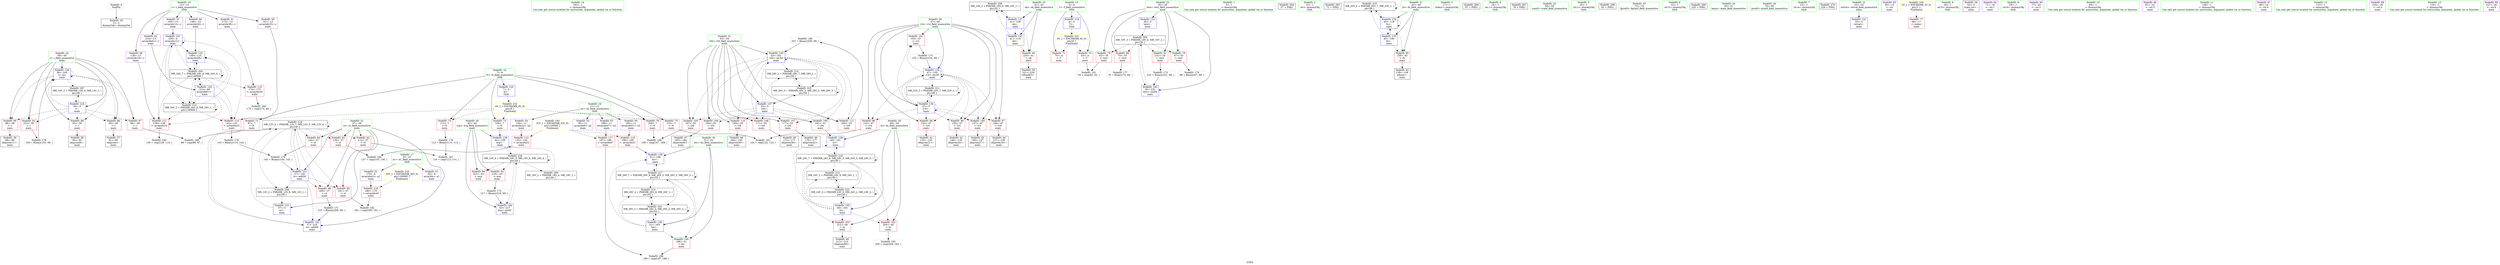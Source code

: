 digraph "SVFG" {
	label="SVFG";

	Node0x55c2c238e0b0 [shape=record,color=grey,label="{NodeID: 0\nNullPtr}"];
	Node0x55c2c238e0b0 -> Node0x55c2c23b21a0[style=solid];
	Node0x55c2c23bbd50 [shape=record,color=grey,label="{NodeID: 180\n201 = Binary(200, 69, )\n}"];
	Node0x55c2c23bbd50 -> Node0x55c2c23b97c0[style=solid];
	Node0x55c2c23b2d30 [shape=record,color=red,label="{NodeID: 97\n126\<--47\n\<--i14\nmain\n}"];
	Node0x55c2c23b2d30 -> Node0x55c2c23b25e0[style=solid];
	Node0x55c2c238ec80 [shape=record,color=green,label="{NodeID: 14\n163\<--1\n\<--dummyObj\nCan only get source location for instruction, argument, global var or function.}"];
	Node0x55c2c23b3890 [shape=record,color=red,label="{NodeID: 111\n200\<--53\n\<--i34\nmain\n}"];
	Node0x55c2c23b3890 -> Node0x55c2c23bbd50[style=solid];
	Node0x55c2c23b1c10 [shape=record,color=green,label="{NodeID: 28\n47\<--48\ni14\<--i14_field_insensitive\nmain\n}"];
	Node0x55c2c23b1c10 -> Node0x55c2c23b2c60[style=solid];
	Node0x55c2c23b1c10 -> Node0x55c2c23b2d30[style=solid];
	Node0x55c2c23b1c10 -> Node0x55c2c23b2e00[style=solid];
	Node0x55c2c23b1c10 -> Node0x55c2c23b2ed0[style=solid];
	Node0x55c2c23b1c10 -> Node0x55c2c23b2fa0[style=solid];
	Node0x55c2c23b1c10 -> Node0x55c2c23b3070[style=solid];
	Node0x55c2c23b1c10 -> Node0x55c2c23b8fa0[style=solid];
	Node0x55c2c23b1c10 -> Node0x55c2c23b92e0[style=solid];
	Node0x55c2c23c9020 [shape=record,color=black,label="{NodeID: 208\nMR_16V_2 = PHI(MR_16V_5, MR_16V_1, )\npts\{42 \}\n}"];
	Node0x55c2c23c9020 -> Node0x55c2c23b8d30[style=dashed];
	Node0x55c2c23b8b90 [shape=record,color=blue,label="{NodeID: 125\n100\<--5\narrayidx12\<--\nmain\n}"];
	Node0x55c2c23b8b90 -> Node0x55c2c23b3960[style=dashed];
	Node0x55c2c23b8b90 -> Node0x55c2c23b3b00[style=dashed];
	Node0x55c2c23b8b90 -> Node0x55c2c23b8b90[style=dashed];
	Node0x55c2c23b8b90 -> Node0x55c2c23b9140[style=dashed];
	Node0x55c2c23b8b90 -> Node0x55c2c23c7c20[style=dashed];
	Node0x55c2c23b8b90 -> Node0x55c2c23cbb30[style=dashed];
	Node0x55c2c23b2780 [shape=record,color=black,label="{NodeID: 42\n140\<--139\nidxprom24\<--\nmain\n}"];
	Node0x55c2c23b96f0 [shape=record,color=blue,label="{NodeID: 139\n51\<--196\nbn\<--\nmain\n}"];
	Node0x55c2c23b96f0 -> Node0x55c2c23cc120[style=dashed];
	Node0x55c2c23b4300 [shape=record,color=purple,label="{NodeID: 56\n195\<--11\narrayidx51\<--a2\nmain\n}"];
	Node0x55c2c23b4300 -> Node0x55c2c23b8580[style=solid];
	Node0x55c2c23b4e60 [shape=record,color=red,label="{NodeID: 70\n63\<--4\n\<--T\nmain\n}"];
	Node0x55c2c23b4e60 -> Node0x55c2c23bcdd0[style=solid];
	Node0x55c2c23b59c0 [shape=record,color=red,label="{NodeID: 84\n144\<--37\n\<--st\nmain\n}"];
	Node0x55c2c23b59c0 -> Node0x55c2c23bb450[style=solid];
	Node0x55c2c23b1910 [shape=record,color=green,label="{NodeID: 1\n5\<--1\n\<--dummyObj\nCan only get source location for instruction, argument, global var or function.}"];
	Node0x55c2c23dfbd0 [shape=record,color=black,label="{NodeID: 264\n57 = PHI()\n}"];
	Node0x55c2c23bbed0 [shape=record,color=grey,label="{NodeID: 181\n124 = cmp(122, 123, )\n}"];
	Node0x55c2c23b2e00 [shape=record,color=red,label="{NodeID: 98\n132\<--47\n\<--i14\nmain\n}"];
	Node0x55c2c23b2e00 -> Node0x55c2c23b26b0[style=solid];
	Node0x55c2c238e250 [shape=record,color=green,label="{NodeID: 15\n4\<--6\nT\<--T_field_insensitive\nGlob }"];
	Node0x55c2c238e250 -> Node0x55c2c23b4e60[style=solid];
	Node0x55c2c238e250 -> Node0x55c2c23b4f30[style=solid];
	Node0x55c2c238e250 -> Node0x55c2c23b8650[style=solid];
	Node0x55c2c23b3960 [shape=record,color=red,label="{NodeID: 112\n129\<--128\n\<--arrayidx19\nmain\n}"];
	Node0x55c2c23b3960 -> Node0x55c2c23bcc50[style=solid];
	Node0x55c2c23b1ca0 [shape=record,color=green,label="{NodeID: 29\n49\<--50\nbi\<--bi_field_insensitive\nmain\n}"];
	Node0x55c2c23b1ca0 -> Node0x55c2c23b3140[style=solid];
	Node0x55c2c23b1ca0 -> Node0x55c2c23b3210[style=solid];
	Node0x55c2c23b1ca0 -> Node0x55c2c23b93b0[style=solid];
	Node0x55c2c23b1ca0 -> Node0x55c2c23b9620[style=solid];
	Node0x55c2c23c9520 [shape=record,color=black,label="{NodeID: 209\nMR_18V_2 = PHI(MR_18V_4, MR_18V_1, )\npts\{44 \}\n}"];
	Node0x55c2c23c9520 -> Node0x55c2c23b8e00[style=dashed];
	Node0x55c2c23b8c60 [shape=record,color=blue,label="{NodeID: 126\n39\<--104\ni\<--inc\nmain\n}"];
	Node0x55c2c23b8c60 -> Node0x55c2c23b5c30[style=dashed];
	Node0x55c2c23b8c60 -> Node0x55c2c23b5d00[style=dashed];
	Node0x55c2c23b8c60 -> Node0x55c2c23b5dd0[style=dashed];
	Node0x55c2c23b8c60 -> Node0x55c2c23b5ea0[style=dashed];
	Node0x55c2c23b8c60 -> Node0x55c2c23b5f70[style=dashed];
	Node0x55c2c23b8c60 -> Node0x55c2c23b8c60[style=dashed];
	Node0x55c2c23b8c60 -> Node0x55c2c23c8b20[style=dashed];
	Node0x55c2c23b2850 [shape=record,color=black,label="{NodeID: 43\n148\<--147\nidxprom27\<--\nmain\n}"];
	Node0x55c2c23cdf20 [shape=record,color=black,label="{NodeID: 223\nMR_24V_3 = PHI(MR_24V_5, MR_24V_2, MR_24V_3, )\npts\{50 \}\n}"];
	Node0x55c2c23cdf20 -> Node0x55c2c23b93b0[style=dashed];
	Node0x55c2c23cdf20 -> Node0x55c2c23ca420[style=dashed];
	Node0x55c2c23cdf20 -> Node0x55c2c23cdf20[style=dashed];
	Node0x55c2c23b97c0 [shape=record,color=blue,label="{NodeID: 140\n53\<--201\ni34\<--inc54\nmain\n}"];
	Node0x55c2c23b97c0 -> Node0x55c2c23b33b0[style=dashed];
	Node0x55c2c23b97c0 -> Node0x55c2c23b3480[style=dashed];
	Node0x55c2c23b97c0 -> Node0x55c2c23b3550[style=dashed];
	Node0x55c2c23b97c0 -> Node0x55c2c23b3620[style=dashed];
	Node0x55c2c23b97c0 -> Node0x55c2c23b36f0[style=dashed];
	Node0x55c2c23b97c0 -> Node0x55c2c23b37c0[style=dashed];
	Node0x55c2c23b97c0 -> Node0x55c2c23b3890[style=dashed];
	Node0x55c2c23b97c0 -> Node0x55c2c23b97c0[style=dashed];
	Node0x55c2c23b97c0 -> Node0x55c2c23cae20[style=dashed];
	Node0x55c2c23b97c0 -> Node0x55c2c23ce920[style=dashed];
	Node0x55c2c23b43d0 [shape=record,color=purple,label="{NodeID: 57\n100\<--13\narrayidx12\<--r\nmain\n}"];
	Node0x55c2c23b43d0 -> Node0x55c2c23b8b90[style=solid];
	Node0x55c2c23b4f30 [shape=record,color=red,label="{NodeID: 71\n70\<--4\n\<--T\nmain\n}"];
	Node0x55c2c23b5a90 [shape=record,color=red,label="{NodeID: 85\n181\<--37\n\<--st\nmain\n}"];
	Node0x55c2c23b5a90 -> Node0x55c2c23bc050[style=solid];
	Node0x55c2c238e5e0 [shape=record,color=green,label="{NodeID: 2\n15\<--1\n.str\<--dummyObj\nGlob }"];
	Node0x55c2c23dfcd0 [shape=record,color=black,label="{NodeID: 265\n72 = PHI()\n}"];
	Node0x55c2c23bc050 [shape=record,color=grey,label="{NodeID: 182\n182 = cmp(180, 181, )\n}"];
	Node0x55c2c23b2ed0 [shape=record,color=red,label="{NodeID: 99\n139\<--47\n\<--i14\nmain\n}"];
	Node0x55c2c23b2ed0 -> Node0x55c2c23b2780[style=solid];
	Node0x55c2c238e320 [shape=record,color=green,label="{NodeID: 16\n7\<--8\nN\<--N_field_insensitive\nGlob }"];
	Node0x55c2c238e320 -> Node0x55c2c23b5000[style=solid];
	Node0x55c2c238e320 -> Node0x55c2c23b50d0[style=solid];
	Node0x55c2c238e320 -> Node0x55c2c23b51a0[style=solid];
	Node0x55c2c238e320 -> Node0x55c2c23b5270[style=solid];
	Node0x55c2c238e320 -> Node0x55c2c23b5340[style=solid];
	Node0x55c2c238e320 -> Node0x55c2c23b8750[style=solid];
	Node0x55c2c23b3a30 [shape=record,color=red,label="{NodeID: 113\n135\<--134\n\<--arrayidx22\nmain\n}"];
	Node0x55c2c23b3a30 -> Node0x55c2c23bc350[style=solid];
	Node0x55c2c23b1d30 [shape=record,color=green,label="{NodeID: 30\n51\<--52\nbn\<--bn_field_insensitive\nmain\n}"];
	Node0x55c2c23b1d30 -> Node0x55c2c23b32e0[style=solid];
	Node0x55c2c23b1d30 -> Node0x55c2c23b9480[style=solid];
	Node0x55c2c23b1d30 -> Node0x55c2c23b96f0[style=solid];
	Node0x55c2c23c9a20 [shape=record,color=black,label="{NodeID: 210\nMR_20V_2 = PHI(MR_20V_7, MR_20V_1, )\npts\{46 \}\n}"];
	Node0x55c2c23c9a20 -> Node0x55c2c23b8ed0[style=dashed];
	Node0x55c2c23c9a20 -> Node0x55c2c23c9a20[style=dashed];
	Node0x55c2c23b8d30 [shape=record,color=blue,label="{NodeID: 127\n41\<--108\nok\<--\nmain\n}"];
	Node0x55c2c23b8d30 -> Node0x55c2c23b6040[style=dashed];
	Node0x55c2c23b8d30 -> Node0x55c2c23b9890[style=dashed];
	Node0x55c2c23b8d30 -> Node0x55c2c23c9020[style=dashed];
	Node0x55c2c23b2920 [shape=record,color=black,label="{NodeID: 44\n159\<--158\ntobool\<--\nmain\n}"];
	Node0x55c2c23ce420 [shape=record,color=black,label="{NodeID: 224\nMR_26V_3 = PHI(MR_26V_5, MR_26V_2, MR_26V_3, )\npts\{52 \}\n}"];
	Node0x55c2c23ce420 -> Node0x55c2c23b9480[style=dashed];
	Node0x55c2c23ce420 -> Node0x55c2c23ca920[style=dashed];
	Node0x55c2c23ce420 -> Node0x55c2c23ce420[style=dashed];
	Node0x55c2c23b9890 [shape=record,color=blue,label="{NodeID: 141\n41\<--119\nok\<--\nmain\n}"];
	Node0x55c2c23b9890 -> Node0x55c2c23b6040[style=dashed];
	Node0x55c2c23b9890 -> Node0x55c2c23c9020[style=dashed];
	Node0x55c2c23b44a0 [shape=record,color=purple,label="{NodeID: 58\n128\<--13\narrayidx19\<--r\nmain\n}"];
	Node0x55c2c23b44a0 -> Node0x55c2c23b3960[style=solid];
	Node0x55c2c23b5000 [shape=record,color=red,label="{NodeID: 72\n87\<--7\n\<--N\nmain\n}"];
	Node0x55c2c23b5000 -> Node0x55c2c23bcad0[style=solid];
	Node0x55c2c23b5b60 [shape=record,color=red,label="{NodeID: 86\n209\<--37\n\<--st\nmain\n}"];
	Node0x55c2c23b5b60 -> Node0x55c2c23bafd0[style=solid];
	Node0x55c2c238e670 [shape=record,color=green,label="{NodeID: 3\n17\<--1\nstderr\<--dummyObj\nGlob }"];
	Node0x55c2c23dfdd0 [shape=record,color=black,label="{NodeID: 266\n97 = PHI()\n}"];
	Node0x55c2c23bc1d0 [shape=record,color=grey,label="{NodeID: 183\n205 = cmp(204, 163, )\n}"];
	Node0x55c2c23b2fa0 [shape=record,color=red,label="{NodeID: 100\n147\<--47\n\<--i14\nmain\n}"];
	Node0x55c2c23b2fa0 -> Node0x55c2c23b2850[style=solid];
	Node0x55c2c238e420 [shape=record,color=green,label="{NodeID: 17\n9\<--10\na1\<--a1_field_insensitive\nGlob }"];
	Node0x55c2c238e420 -> Node0x55c2c23b3ef0[style=solid];
	Node0x55c2c238e420 -> Node0x55c2c23b3fc0[style=solid];
	Node0x55c2c23b3b00 [shape=record,color=red,label="{NodeID: 114\n142\<--141\n\<--arrayidx25\nmain\n}"];
	Node0x55c2c23b3b00 -> Node0x55c2c23bae50[style=solid];
	Node0x55c2c23b1e00 [shape=record,color=green,label="{NodeID: 31\n53\<--54\ni34\<--i34_field_insensitive\nmain\n}"];
	Node0x55c2c23b1e00 -> Node0x55c2c23b33b0[style=solid];
	Node0x55c2c23b1e00 -> Node0x55c2c23b3480[style=solid];
	Node0x55c2c23b1e00 -> Node0x55c2c23b3550[style=solid];
	Node0x55c2c23b1e00 -> Node0x55c2c23b3620[style=solid];
	Node0x55c2c23b1e00 -> Node0x55c2c23b36f0[style=solid];
	Node0x55c2c23b1e00 -> Node0x55c2c23b37c0[style=solid];
	Node0x55c2c23b1e00 -> Node0x55c2c23b3890[style=solid];
	Node0x55c2c23b1e00 -> Node0x55c2c23b9550[style=solid];
	Node0x55c2c23b1e00 -> Node0x55c2c23b97c0[style=solid];
	Node0x55c2c23c9f20 [shape=record,color=black,label="{NodeID: 211\nMR_22V_2 = PHI(MR_22V_7, MR_22V_1, )\npts\{48 \}\n}"];
	Node0x55c2c23c9f20 -> Node0x55c2c23b8fa0[style=dashed];
	Node0x55c2c23c9f20 -> Node0x55c2c23c9f20[style=dashed];
	Node0x55c2c23b8e00 [shape=record,color=blue,label="{NodeID: 128\n43\<--109\nerg\<--\nmain\n}"];
	Node0x55c2c23b8e00 -> Node0x55c2c23cd020[style=dashed];
	Node0x55c2c23b29f0 [shape=record,color=black,label="{NodeID: 45\n172\<--171\nidxprom38\<--\nmain\n}"];
	Node0x55c2c23ce920 [shape=record,color=black,label="{NodeID: 225\nMR_28V_3 = PHI(MR_28V_5, MR_28V_2, MR_28V_3, )\npts\{54 \}\n}"];
	Node0x55c2c23ce920 -> Node0x55c2c23b9550[style=dashed];
	Node0x55c2c23ce920 -> Node0x55c2c23cae20[style=dashed];
	Node0x55c2c23ce920 -> Node0x55c2c23ce920[style=dashed];
	Node0x55c2c23b9960 [shape=record,color=blue,label="{NodeID: 142\n37\<--210\nst\<--add59\nmain\n}"];
	Node0x55c2c23b9960 -> Node0x55c2c23ccb20[style=dashed];
	Node0x55c2c23b4570 [shape=record,color=purple,label="{NodeID: 59\n141\<--13\narrayidx25\<--r\nmain\n}"];
	Node0x55c2c23b4570 -> Node0x55c2c23b3b00[style=solid];
	Node0x55c2c23b50d0 [shape=record,color=red,label="{NodeID: 73\n109\<--7\n\<--N\nmain\n}"];
	Node0x55c2c23b50d0 -> Node0x55c2c23b8e00[style=solid];
	Node0x55c2c23bae50 [shape=record,color=grey,label="{NodeID: 170\n143 = Binary(115, 142, )\n}"];
	Node0x55c2c23bae50 -> Node0x55c2c23bb450[style=solid];
	Node0x55c2c23b5c30 [shape=record,color=red,label="{NodeID: 87\n86\<--39\n\<--i\nmain\n}"];
	Node0x55c2c23b5c30 -> Node0x55c2c23bcad0[style=solid];
	Node0x55c2c2392d70 [shape=record,color=green,label="{NodeID: 4\n18\<--1\n.str.1\<--dummyObj\nGlob }"];
	Node0x55c2c23e0240 [shape=record,color=black,label="{NodeID: 267\n78 = PHI()\n}"];
	Node0x55c2c23bc350 [shape=record,color=grey,label="{NodeID: 184\n137 = cmp(135, 136, )\n}"];
	Node0x55c2c23b3070 [shape=record,color=red,label="{NodeID: 101\n154\<--47\n\<--i14\nmain\n}"];
	Node0x55c2c23b3070 -> Node0x55c2c23bb5d0[style=solid];
	Node0x55c2c238e520 [shape=record,color=green,label="{NodeID: 18\n11\<--12\na2\<--a2_field_insensitive\nGlob }"];
	Node0x55c2c238e520 -> Node0x55c2c23b4090[style=solid];
	Node0x55c2c238e520 -> Node0x55c2c23b4160[style=solid];
	Node0x55c2c238e520 -> Node0x55c2c23b4230[style=solid];
	Node0x55c2c238e520 -> Node0x55c2c23b4300[style=solid];
	Node0x55c2c23b3bd0 [shape=record,color=red,label="{NodeID: 115\n174\<--173\n\<--arrayidx39\nmain\n}"];
	Node0x55c2c23b3bd0 -> Node0x55c2c23bc4d0[style=solid];
	Node0x55c2c23b1ed0 [shape=record,color=green,label="{NodeID: 32\n58\<--59\nscanf\<--scanf_field_insensitive\n}"];
	Node0x55c2c23ca420 [shape=record,color=black,label="{NodeID: 212\nMR_24V_2 = PHI(MR_24V_8, MR_24V_1, )\npts\{50 \}\n}"];
	Node0x55c2c23ca420 -> Node0x55c2c23cdf20[style=dashed];
	Node0x55c2c23b8ed0 [shape=record,color=blue,label="{NodeID: 129\n45\<--119\nfo\<--\nmain\n}"];
	Node0x55c2c23b8ed0 -> Node0x55c2c23b62b0[style=dashed];
	Node0x55c2c23b8ed0 -> Node0x55c2c23b8ed0[style=dashed];
	Node0x55c2c23b8ed0 -> Node0x55c2c23b9210[style=dashed];
	Node0x55c2c23b8ed0 -> Node0x55c2c23c9a20[style=dashed];
	Node0x55c2c23b2ac0 [shape=record,color=black,label="{NodeID: 46\n178\<--177\nidxprom42\<--\nmain\n}"];
	Node0x55c2c23b9a30 [shape=record,color=blue,label="{NodeID: 143\n214\<--69\narrayidx61\<--\nmain\n}"];
	Node0x55c2c23b9a30 -> Node0x55c2c23b3960[style=dashed];
	Node0x55c2c23b9a30 -> Node0x55c2c23b3b00[style=dashed];
	Node0x55c2c23b9a30 -> Node0x55c2c23b9140[style=dashed];
	Node0x55c2c23b9a30 -> Node0x55c2c23c7c20[style=dashed];
	Node0x55c2c23b9a30 -> Node0x55c2c23cbb30[style=dashed];
	Node0x55c2c23b4640 [shape=record,color=purple,label="{NodeID: 60\n149\<--13\narrayidx28\<--r\nmain\n}"];
	Node0x55c2c23b4640 -> Node0x55c2c23b9140[style=solid];
	Node0x55c2c23b51a0 [shape=record,color=red,label="{NodeID: 74\n113\<--7\n\<--N\nmain\n}"];
	Node0x55c2c23b51a0 -> Node0x55c2c23bb750[style=solid];
	Node0x55c2c23bafd0 [shape=record,color=grey,label="{NodeID: 171\n210 = Binary(209, 69, )\n}"];
	Node0x55c2c23bafd0 -> Node0x55c2c23b9960[style=solid];
	Node0x55c2c23b5d00 [shape=record,color=red,label="{NodeID: 88\n90\<--39\n\<--i\nmain\n}"];
	Node0x55c2c23b5d00 -> Node0x55c2c23b2370[style=solid];
	Node0x55c2c2392e00 [shape=record,color=green,label="{NodeID: 5\n20\<--1\n.str.2\<--dummyObj\nGlob }"];
	Node0x55c2c23e0340 [shape=record,color=black,label="{NodeID: 268\n82 = PHI()\n}"];
	Node0x55c2c23bc4d0 [shape=record,color=grey,label="{NodeID: 185\n175 = cmp(174, 69, )\n}"];
	Node0x55c2c23b3140 [shape=record,color=red,label="{NodeID: 102\n204\<--49\n\<--bi\nmain\n}"];
	Node0x55c2c23b3140 -> Node0x55c2c23bc1d0[style=solid];
	Node0x55c2c2392200 [shape=record,color=green,label="{NodeID: 19\n13\<--14\nr\<--r_field_insensitive\nGlob }"];
	Node0x55c2c2392200 -> Node0x55c2c23b43d0[style=solid];
	Node0x55c2c2392200 -> Node0x55c2c23b44a0[style=solid];
	Node0x55c2c2392200 -> Node0x55c2c23b4570[style=solid];
	Node0x55c2c2392200 -> Node0x55c2c23b4640[style=solid];
	Node0x55c2c2392200 -> Node0x55c2c23b4710[style=solid];
	Node0x55c2c2392200 -> Node0x55c2c23b47e0[style=solid];
	Node0x55c2c23b83e0 [shape=record,color=red,label="{NodeID: 116\n180\<--179\n\<--arrayidx43\nmain\n}"];
	Node0x55c2c23b83e0 -> Node0x55c2c23bc050[style=solid];
	Node0x55c2c23b1fa0 [shape=record,color=green,label="{NodeID: 33\n73\<--74\nfprintf\<--fprintf_field_insensitive\n}"];
	Node0x55c2c23ca920 [shape=record,color=black,label="{NodeID: 213\nMR_26V_2 = PHI(MR_26V_8, MR_26V_1, )\npts\{52 \}\n}"];
	Node0x55c2c23ca920 -> Node0x55c2c23ce420[style=dashed];
	Node0x55c2c23b8fa0 [shape=record,color=blue,label="{NodeID: 130\n47\<--5\ni14\<--\nmain\n}"];
	Node0x55c2c23b8fa0 -> Node0x55c2c23b2c60[style=dashed];
	Node0x55c2c23b8fa0 -> Node0x55c2c23b2d30[style=dashed];
	Node0x55c2c23b8fa0 -> Node0x55c2c23b2e00[style=dashed];
	Node0x55c2c23b8fa0 -> Node0x55c2c23b2ed0[style=dashed];
	Node0x55c2c23b8fa0 -> Node0x55c2c23b2fa0[style=dashed];
	Node0x55c2c23b8fa0 -> Node0x55c2c23b3070[style=dashed];
	Node0x55c2c23b8fa0 -> Node0x55c2c23b8fa0[style=dashed];
	Node0x55c2c23b8fa0 -> Node0x55c2c23b92e0[style=dashed];
	Node0x55c2c23b8fa0 -> Node0x55c2c23c9f20[style=dashed];
	Node0x55c2c23b2b90 [shape=record,color=black,label="{NodeID: 47\n185\<--184\nidxprom46\<--\nmain\n}"];
	Node0x55c2c23b9b00 [shape=record,color=blue,label="{NodeID: 144\n43\<--217\nerg\<--inc62\nmain\n}"];
	Node0x55c2c23b9b00 -> Node0x55c2c23cd020[style=dashed];
	Node0x55c2c23b4710 [shape=record,color=purple,label="{NodeID: 61\n173\<--13\narrayidx39\<--r\nmain\n}"];
	Node0x55c2c23b4710 -> Node0x55c2c23b3bd0[style=solid];
	Node0x55c2c23b5270 [shape=record,color=red,label="{NodeID: 75\n123\<--7\n\<--N\nmain\n}"];
	Node0x55c2c23b5270 -> Node0x55c2c23bbed0[style=solid];
	Node0x55c2c23bb150 [shape=record,color=grey,label="{NodeID: 172\n217 = Binary(216, 69, )\n}"];
	Node0x55c2c23bb150 -> Node0x55c2c23b9b00[style=solid];
	Node0x55c2c23b5dd0 [shape=record,color=red,label="{NodeID: 89\n93\<--39\n\<--i\nmain\n}"];
	Node0x55c2c23b5dd0 -> Node0x55c2c23b2440[style=solid];
	Node0x55c2c2391320 [shape=record,color=green,label="{NodeID: 6\n22\<--1\n.str.3\<--dummyObj\nGlob }"];
	Node0x55c2c23e0440 [shape=record,color=black,label="{NodeID: 269\n225 = PHI()\n}"];
	Node0x55c2c23bc650 [shape=record,color=grey,label="{NodeID: 186\n189 = cmp(187, 188, )\n}"];
	Node0x55c2c23b3210 [shape=record,color=red,label="{NodeID: 103\n212\<--49\n\<--bi\nmain\n}"];
	Node0x55c2c23b3210 -> Node0x55c2c23b3d50[style=solid];
	Node0x55c2c23922d0 [shape=record,color=green,label="{NodeID: 20\n30\<--31\nmain\<--main_field_insensitive\n}"];
	Node0x55c2c23b84b0 [shape=record,color=red,label="{NodeID: 117\n187\<--186\n\<--arrayidx47\nmain\n}"];
	Node0x55c2c23b84b0 -> Node0x55c2c23bc650[style=solid];
	Node0x55c2c23b20a0 [shape=record,color=green,label="{NodeID: 34\n79\<--80\nprintf\<--printf_field_insensitive\n}"];
	Node0x55c2c23cae20 [shape=record,color=black,label="{NodeID: 214\nMR_28V_2 = PHI(MR_28V_7, MR_28V_1, )\npts\{54 \}\n}"];
	Node0x55c2c23cae20 -> Node0x55c2c23ce920[style=dashed];
	Node0x55c2c23b9070 [shape=record,color=blue,label="{NodeID: 131\n37\<--145\nst\<--add26\nmain\n}"];
	Node0x55c2c23b9070 -> Node0x55c2c23b5a90[style=dashed];
	Node0x55c2c23b9070 -> Node0x55c2c23b5b60[style=dashed];
	Node0x55c2c23b9070 -> Node0x55c2c23b9960[style=dashed];
	Node0x55c2c23b9070 -> Node0x55c2c23c8620[style=dashed];
	Node0x55c2c23b9070 -> Node0x55c2c23ccb20[style=dashed];
	Node0x55c2c23b3c80 [shape=record,color=black,label="{NodeID: 48\n194\<--193\nidxprom50\<--\nmain\n}"];
	Node0x55c2c23b9bd0 [shape=record,color=blue,label="{NodeID: 145\n35\<--232\ntest\<--inc69\nmain\n}"];
	Node0x55c2c23b9bd0 -> Node0x55c2c23c8120[style=dashed];
	Node0x55c2c23b47e0 [shape=record,color=purple,label="{NodeID: 62\n214\<--13\narrayidx61\<--r\nmain\n}"];
	Node0x55c2c23b47e0 -> Node0x55c2c23b9a30[style=solid];
	Node0x55c2c23b5340 [shape=record,color=red,label="{NodeID: 76\n168\<--7\n\<--N\nmain\n}"];
	Node0x55c2c23b5340 -> Node0x55c2c23bc950[style=solid];
	Node0x55c2c23bb2d0 [shape=record,color=grey,label="{NodeID: 173\n232 = Binary(231, 69, )\n}"];
	Node0x55c2c23bb2d0 -> Node0x55c2c23b9bd0[style=solid];
	Node0x55c2c23b5ea0 [shape=record,color=red,label="{NodeID: 90\n98\<--39\n\<--i\nmain\n}"];
	Node0x55c2c23b5ea0 -> Node0x55c2c23b2510[style=solid];
	Node0x55c2c23913b0 [shape=record,color=green,label="{NodeID: 7\n24\<--1\n.str.4\<--dummyObj\nGlob }"];
	Node0x55c2c23e0540 [shape=record,color=black,label="{NodeID: 270\n228 = PHI()\n}"];
	Node0x55c2c23bc7d0 [shape=record,color=grey,label="{NodeID: 187\n116 = cmp(112, 114, )\n}"];
	Node0x55c2c23b32e0 [shape=record,color=red,label="{NodeID: 104\n188\<--51\n\<--bn\nmain\n}"];
	Node0x55c2c23b32e0 -> Node0x55c2c23bc650[style=solid];
	Node0x55c2c23923d0 [shape=record,color=green,label="{NodeID: 21\n33\<--34\nretval\<--retval_field_insensitive\nmain\n}"];
	Node0x55c2c23923d0 -> Node0x55c2c23b8850[style=solid];
	Node0x55c2c23b8580 [shape=record,color=red,label="{NodeID: 118\n196\<--195\n\<--arrayidx51\nmain\n}"];
	Node0x55c2c23b8580 -> Node0x55c2c23b96f0[style=solid];
	Node0x55c2c23b21a0 [shape=record,color=black,label="{NodeID: 35\n2\<--3\ndummyVal\<--dummyVal\n}"];
	Node0x55c2c23cbb30 [shape=record,color=black,label="{NodeID: 215\nMR_34V_2 = PHI(MR_34V_9, MR_34V_1, )\npts\{140000 \}\n}"];
	Node0x55c2c23cbb30 -> Node0x55c2c23b3960[style=dashed];
	Node0x55c2c23cbb30 -> Node0x55c2c23b3b00[style=dashed];
	Node0x55c2c23cbb30 -> Node0x55c2c23b8b90[style=dashed];
	Node0x55c2c23cbb30 -> Node0x55c2c23b9140[style=dashed];
	Node0x55c2c23cbb30 -> Node0x55c2c23c7c20[style=dashed];
	Node0x55c2c23cbb30 -> Node0x55c2c23cbb30[style=dashed];
	Node0x55c2c23b9140 [shape=record,color=blue,label="{NodeID: 132\n149\<--115\narrayidx28\<--\nmain\n}"];
	Node0x55c2c23b9140 -> Node0x55c2c23c7c20[style=dashed];
	Node0x55c2c23b3d50 [shape=record,color=black,label="{NodeID: 49\n213\<--212\nidxprom60\<--\nmain\n}"];
	Node0x55c2c23b48b0 [shape=record,color=purple,label="{NodeID: 63\n56\<--15\n\<--.str\nmain\n}"];
	Node0x55c2c23b5410 [shape=record,color=red,label="{NodeID: 77\n66\<--17\n\<--stderr\nmain\n}"];
	Node0x55c2c23bb450 [shape=record,color=grey,label="{NodeID: 174\n145 = Binary(144, 143, )\n}"];
	Node0x55c2c23bb450 -> Node0x55c2c23b9070[style=solid];
	Node0x55c2c23b5f70 [shape=record,color=red,label="{NodeID: 91\n103\<--39\n\<--i\nmain\n}"];
	Node0x55c2c23b5f70 -> Node0x55c2c23bba50[style=solid];
	Node0x55c2c23916e0 [shape=record,color=green,label="{NodeID: 8\n26\<--1\n.str.5\<--dummyObj\nGlob }"];
	Node0x55c2c23bc950 [shape=record,color=grey,label="{NodeID: 188\n169 = cmp(167, 168, )\n}"];
	Node0x55c2c23b33b0 [shape=record,color=red,label="{NodeID: 105\n167\<--53\n\<--i34\nmain\n}"];
	Node0x55c2c23b33b0 -> Node0x55c2c23bc950[style=solid];
	Node0x55c2c23924a0 [shape=record,color=green,label="{NodeID: 22\n35\<--36\ntest\<--test_field_insensitive\nmain\n}"];
	Node0x55c2c23924a0 -> Node0x55c2c23b54e0[style=solid];
	Node0x55c2c23924a0 -> Node0x55c2c23b55b0[style=solid];
	Node0x55c2c23924a0 -> Node0x55c2c23b5680[style=solid];
	Node0x55c2c23924a0 -> Node0x55c2c23b5750[style=solid];
	Node0x55c2c23924a0 -> Node0x55c2c23b8920[style=solid];
	Node0x55c2c23924a0 -> Node0x55c2c23b9bd0[style=solid];
	Node0x55c2c23b8650 [shape=record,color=blue,label="{NodeID: 119\n4\<--5\nT\<--\nGlob }"];
	Node0x55c2c23b8650 -> Node0x55c2c23d0d40[style=dashed];
	Node0x55c2c23b22a0 [shape=record,color=black,label="{NodeID: 36\n32\<--5\nmain_ret\<--\nmain\n}"];
	Node0x55c2c23cbc20 [shape=record,color=black,label="{NodeID: 216\nMR_24V_7 = PHI(MR_24V_6, MR_24V_5, MR_24V_5, MR_24V_5, )\npts\{50 \}\n}"];
	Node0x55c2c23cbc20 -> Node0x55c2c23b3140[style=dashed];
	Node0x55c2c23cbc20 -> Node0x55c2c23b3210[style=dashed];
	Node0x55c2c23cbc20 -> Node0x55c2c23b9620[style=dashed];
	Node0x55c2c23cbc20 -> Node0x55c2c23ca420[style=dashed];
	Node0x55c2c23cbc20 -> Node0x55c2c23cbc20[style=dashed];
	Node0x55c2c23cbc20 -> Node0x55c2c23cdf20[style=dashed];
	Node0x55c2c23b9210 [shape=record,color=blue,label="{NodeID: 133\n45\<--108\nfo\<--\nmain\n}"];
	Node0x55c2c23b9210 -> Node0x55c2c23b62b0[style=dashed];
	Node0x55c2c23b9210 -> Node0x55c2c23b8ed0[style=dashed];
	Node0x55c2c23b9210 -> Node0x55c2c23c9a20[style=dashed];
	Node0x55c2c23b3e20 [shape=record,color=black,label="{NodeID: 50\n221\<--220\ntobool63\<--\nmain\n}"];
	Node0x55c2c23d0220 [shape=record,color=yellow,style=double,label="{NodeID: 230\n2V_1 = ENCHI(MR_2V_0)\npts\{1 \}\nFun[main]}"];
	Node0x55c2c23d0220 -> Node0x55c2c23b5410[style=dashed];
	Node0x55c2c23b4980 [shape=record,color=purple,label="{NodeID: 64\n71\<--18\n\<--.str.1\nmain\n}"];
	Node0x55c2c23d18a0 [shape=record,color=yellow,style=double,label="{NodeID: 244\n30V_1 = ENCHI(MR_30V_0)\npts\{100000 \}\nFun[main]}"];
	Node0x55c2c23d18a0 -> Node0x55c2c23b83e0[style=dashed];
	Node0x55c2c23b54e0 [shape=record,color=red,label="{NodeID: 78\n62\<--35\n\<--test\nmain\n}"];
	Node0x55c2c23b54e0 -> Node0x55c2c23bcdd0[style=solid];
	Node0x55c2c23bb5d0 [shape=record,color=grey,label="{NodeID: 175\n155 = Binary(154, 69, )\n}"];
	Node0x55c2c23bb5d0 -> Node0x55c2c23b92e0[style=solid];
	Node0x55c2c23b6040 [shape=record,color=red,label="{NodeID: 92\n220\<--41\n\<--ok\nmain\n}"];
	Node0x55c2c23b6040 -> Node0x55c2c23b3e20[style=solid];
	Node0x55c2c2391770 [shape=record,color=green,label="{NodeID: 9\n28\<--1\n.str.6\<--dummyObj\nGlob }"];
	Node0x55c2c23bcad0 [shape=record,color=grey,label="{NodeID: 189\n88 = cmp(86, 87, )\n}"];
	Node0x55c2c23b3480 [shape=record,color=red,label="{NodeID: 106\n171\<--53\n\<--i34\nmain\n}"];
	Node0x55c2c23b3480 -> Node0x55c2c23b29f0[style=solid];
	Node0x55c2c2392570 [shape=record,color=green,label="{NodeID: 23\n37\<--38\nst\<--st_field_insensitive\nmain\n}"];
	Node0x55c2c2392570 -> Node0x55c2c23b5820[style=solid];
	Node0x55c2c2392570 -> Node0x55c2c23b58f0[style=solid];
	Node0x55c2c2392570 -> Node0x55c2c23b59c0[style=solid];
	Node0x55c2c2392570 -> Node0x55c2c23b5a90[style=solid];
	Node0x55c2c2392570 -> Node0x55c2c23b5b60[style=solid];
	Node0x55c2c2392570 -> Node0x55c2c23b89f0[style=solid];
	Node0x55c2c2392570 -> Node0x55c2c23b9070[style=solid];
	Node0x55c2c2392570 -> Node0x55c2c23b9960[style=solid];
	Node0x55c2c23b8750 [shape=record,color=blue,label="{NodeID: 120\n7\<--5\nN\<--\nGlob }"];
	Node0x55c2c23b8750 -> Node0x55c2c23d0e20[style=dashed];
	Node0x55c2c23b2370 [shape=record,color=black,label="{NodeID: 37\n91\<--90\nidxprom\<--\nmain\n}"];
	Node0x55c2c23cc120 [shape=record,color=black,label="{NodeID: 217\nMR_26V_7 = PHI(MR_26V_6, MR_26V_5, MR_26V_5, MR_26V_5, )\npts\{52 \}\n}"];
	Node0x55c2c23cc120 -> Node0x55c2c23b32e0[style=dashed];
	Node0x55c2c23cc120 -> Node0x55c2c23b96f0[style=dashed];
	Node0x55c2c23cc120 -> Node0x55c2c23ca920[style=dashed];
	Node0x55c2c23cc120 -> Node0x55c2c23cc120[style=dashed];
	Node0x55c2c23cc120 -> Node0x55c2c23ce420[style=dashed];
	Node0x55c2c23b92e0 [shape=record,color=blue,label="{NodeID: 134\n47\<--155\ni14\<--inc30\nmain\n}"];
	Node0x55c2c23b92e0 -> Node0x55c2c23b2c60[style=dashed];
	Node0x55c2c23b92e0 -> Node0x55c2c23b2d30[style=dashed];
	Node0x55c2c23b92e0 -> Node0x55c2c23b2e00[style=dashed];
	Node0x55c2c23b92e0 -> Node0x55c2c23b2ed0[style=dashed];
	Node0x55c2c23b92e0 -> Node0x55c2c23b2fa0[style=dashed];
	Node0x55c2c23b92e0 -> Node0x55c2c23b3070[style=dashed];
	Node0x55c2c23b92e0 -> Node0x55c2c23b8fa0[style=dashed];
	Node0x55c2c23b92e0 -> Node0x55c2c23b92e0[style=dashed];
	Node0x55c2c23b92e0 -> Node0x55c2c23c9f20[style=dashed];
	Node0x55c2c23b3ef0 [shape=record,color=purple,label="{NodeID: 51\n92\<--9\narrayidx\<--a1\nmain\n}"];
	Node0x55c2c23d0d40 [shape=record,color=yellow,style=double,label="{NodeID: 231\n4V_1 = ENCHI(MR_4V_0)\npts\{6 \}\nFun[main]}"];
	Node0x55c2c23d0d40 -> Node0x55c2c23b4e60[style=dashed];
	Node0x55c2c23d0d40 -> Node0x55c2c23b4f30[style=dashed];
	Node0x55c2c23b4a50 [shape=record,color=purple,label="{NodeID: 65\n77\<--20\n\<--.str.2\nmain\n}"];
	Node0x55c2c23d1980 [shape=record,color=yellow,style=double,label="{NodeID: 245\n32V_1 = ENCHI(MR_32V_0)\npts\{120000 \}\nFun[main]}"];
	Node0x55c2c23d1980 -> Node0x55c2c23b3a30[style=dashed];
	Node0x55c2c23d1980 -> Node0x55c2c23b84b0[style=dashed];
	Node0x55c2c23d1980 -> Node0x55c2c23b8580[style=dashed];
	Node0x55c2c23b55b0 [shape=record,color=red,label="{NodeID: 79\n67\<--35\n\<--test\nmain\n}"];
	Node0x55c2c23b55b0 -> Node0x55c2c23bbbd0[style=solid];
	Node0x55c2c23bb750 [shape=record,color=grey,label="{NodeID: 176\n114 = Binary(115, 113, )\n}"];
	Node0x55c2c23bb750 -> Node0x55c2c23bc7d0[style=solid];
	Node0x55c2c23b6110 [shape=record,color=red,label="{NodeID: 93\n216\<--43\n\<--erg\nmain\n}"];
	Node0x55c2c23b6110 -> Node0x55c2c23bb150[style=solid];
	Node0x55c2c2391800 [shape=record,color=green,label="{NodeID: 10\n69\<--1\n\<--dummyObj\nCan only get source location for instruction, argument, global var or function.}"];
	Node0x55c2c23bcc50 [shape=record,color=grey,label="{NodeID: 190\n130 = cmp(129, 115, )\n}"];
	Node0x55c2c23b3550 [shape=record,color=red,label="{NodeID: 107\n177\<--53\n\<--i34\nmain\n}"];
	Node0x55c2c23b3550 -> Node0x55c2c23b2ac0[style=solid];
	Node0x55c2c2392640 [shape=record,color=green,label="{NodeID: 24\n39\<--40\ni\<--i_field_insensitive\nmain\n}"];
	Node0x55c2c2392640 -> Node0x55c2c23b5c30[style=solid];
	Node0x55c2c2392640 -> Node0x55c2c23b5d00[style=solid];
	Node0x55c2c2392640 -> Node0x55c2c23b5dd0[style=solid];
	Node0x55c2c2392640 -> Node0x55c2c23b5ea0[style=solid];
	Node0x55c2c2392640 -> Node0x55c2c23b5f70[style=solid];
	Node0x55c2c2392640 -> Node0x55c2c23b8ac0[style=solid];
	Node0x55c2c2392640 -> Node0x55c2c23b8c60[style=solid];
	Node0x55c2c23c7c20 [shape=record,color=black,label="{NodeID: 204\nMR_34V_7 = PHI(MR_34V_6, MR_34V_5, )\npts\{140000 \}\n}"];
	Node0x55c2c23c7c20 -> Node0x55c2c23b3960[style=dashed];
	Node0x55c2c23c7c20 -> Node0x55c2c23b3b00[style=dashed];
	Node0x55c2c23c7c20 -> Node0x55c2c23b3bd0[style=dashed];
	Node0x55c2c23c7c20 -> Node0x55c2c23b9140[style=dashed];
	Node0x55c2c23c7c20 -> Node0x55c2c23b9a30[style=dashed];
	Node0x55c2c23c7c20 -> Node0x55c2c23c7c20[style=dashed];
	Node0x55c2c23c7c20 -> Node0x55c2c23cbb30[style=dashed];
	Node0x55c2c23b8850 [shape=record,color=blue,label="{NodeID: 121\n33\<--5\nretval\<--\nmain\n}"];
	Node0x55c2c23b2440 [shape=record,color=black,label="{NodeID: 38\n94\<--93\nidxprom8\<--\nmain\n}"];
	Node0x55c2c23b93b0 [shape=record,color=blue,label="{NodeID: 135\n49\<--163\nbi\<--\nmain\n}"];
	Node0x55c2c23b93b0 -> Node0x55c2c23b3140[style=dashed];
	Node0x55c2c23b93b0 -> Node0x55c2c23b3210[style=dashed];
	Node0x55c2c23b93b0 -> Node0x55c2c23b9620[style=dashed];
	Node0x55c2c23b93b0 -> Node0x55c2c23ca420[style=dashed];
	Node0x55c2c23b93b0 -> Node0x55c2c23cbc20[style=dashed];
	Node0x55c2c23b93b0 -> Node0x55c2c23cdf20[style=dashed];
	Node0x55c2c23b3fc0 [shape=record,color=purple,label="{NodeID: 52\n179\<--9\narrayidx43\<--a1\nmain\n}"];
	Node0x55c2c23b3fc0 -> Node0x55c2c23b83e0[style=solid];
	Node0x55c2c23d0e20 [shape=record,color=yellow,style=double,label="{NodeID: 232\n6V_1 = ENCHI(MR_6V_0)\npts\{8 \}\nFun[main]}"];
	Node0x55c2c23d0e20 -> Node0x55c2c23b5000[style=dashed];
	Node0x55c2c23d0e20 -> Node0x55c2c23b50d0[style=dashed];
	Node0x55c2c23d0e20 -> Node0x55c2c23b51a0[style=dashed];
	Node0x55c2c23d0e20 -> Node0x55c2c23b5270[style=dashed];
	Node0x55c2c23d0e20 -> Node0x55c2c23b5340[style=dashed];
	Node0x55c2c23b4b20 [shape=record,color=purple,label="{NodeID: 66\n81\<--22\n\<--.str.3\nmain\n}"];
	Node0x55c2c23b5680 [shape=record,color=red,label="{NodeID: 80\n75\<--35\n\<--test\nmain\n}"];
	Node0x55c2c23b5680 -> Node0x55c2c23bb8d0[style=solid];
	Node0x55c2c23bb8d0 [shape=record,color=grey,label="{NodeID: 177\n76 = Binary(75, 69, )\n}"];
	Node0x55c2c23b61e0 [shape=record,color=red,label="{NodeID: 94\n223\<--43\n\<--erg\nmain\n}"];
	Node0x55c2c23918d0 [shape=record,color=green,label="{NodeID: 11\n108\<--1\n\<--dummyObj\nCan only get source location for instruction, argument, global var or function.}"];
	Node0x55c2c23bcdd0 [shape=record,color=grey,label="{NodeID: 191\n64 = cmp(62, 63, )\n}"];
	Node0x55c2c23b3620 [shape=record,color=red,label="{NodeID: 108\n184\<--53\n\<--i34\nmain\n}"];
	Node0x55c2c23b3620 -> Node0x55c2c23b2b90[style=solid];
	Node0x55c2c2392710 [shape=record,color=green,label="{NodeID: 25\n41\<--42\nok\<--ok_field_insensitive\nmain\n}"];
	Node0x55c2c2392710 -> Node0x55c2c23b6040[style=solid];
	Node0x55c2c2392710 -> Node0x55c2c23b8d30[style=solid];
	Node0x55c2c2392710 -> Node0x55c2c23b9890[style=solid];
	Node0x55c2c23c8120 [shape=record,color=black,label="{NodeID: 205\nMR_10V_3 = PHI(MR_10V_4, MR_10V_2, )\npts\{36 \}\n}"];
	Node0x55c2c23c8120 -> Node0x55c2c23b54e0[style=dashed];
	Node0x55c2c23c8120 -> Node0x55c2c23b55b0[style=dashed];
	Node0x55c2c23c8120 -> Node0x55c2c23b5680[style=dashed];
	Node0x55c2c23c8120 -> Node0x55c2c23b5750[style=dashed];
	Node0x55c2c23c8120 -> Node0x55c2c23b9bd0[style=dashed];
	Node0x55c2c23b8920 [shape=record,color=blue,label="{NodeID: 122\n35\<--5\ntest\<--\nmain\n}"];
	Node0x55c2c23b8920 -> Node0x55c2c23c8120[style=dashed];
	Node0x55c2c23b2510 [shape=record,color=black,label="{NodeID: 39\n99\<--98\nidxprom11\<--\nmain\n}"];
	Node0x55c2c23ccb20 [shape=record,color=black,label="{NodeID: 219\nMR_12V_4 = PHI(MR_12V_7, MR_12V_3, MR_12V_6, )\npts\{38 \}\n}"];
	Node0x55c2c23ccb20 -> Node0x55c2c23b5820[style=dashed];
	Node0x55c2c23ccb20 -> Node0x55c2c23b58f0[style=dashed];
	Node0x55c2c23ccb20 -> Node0x55c2c23b59c0[style=dashed];
	Node0x55c2c23ccb20 -> Node0x55c2c23b5a90[style=dashed];
	Node0x55c2c23ccb20 -> Node0x55c2c23b5b60[style=dashed];
	Node0x55c2c23ccb20 -> Node0x55c2c23b9070[style=dashed];
	Node0x55c2c23ccb20 -> Node0x55c2c23b9960[style=dashed];
	Node0x55c2c23ccb20 -> Node0x55c2c23c8620[style=dashed];
	Node0x55c2c23ccb20 -> Node0x55c2c23ccb20[style=dashed];
	Node0x55c2c23b9480 [shape=record,color=blue,label="{NodeID: 136\n51\<--163\nbn\<--\nmain\n}"];
	Node0x55c2c23b9480 -> Node0x55c2c23b32e0[style=dashed];
	Node0x55c2c23b9480 -> Node0x55c2c23b96f0[style=dashed];
	Node0x55c2c23b9480 -> Node0x55c2c23ca920[style=dashed];
	Node0x55c2c23b9480 -> Node0x55c2c23cc120[style=dashed];
	Node0x55c2c23b9480 -> Node0x55c2c23ce420[style=dashed];
	Node0x55c2c23b4090 [shape=record,color=purple,label="{NodeID: 53\n95\<--11\narrayidx9\<--a2\nmain\n}"];
	Node0x55c2c23b4bf0 [shape=record,color=purple,label="{NodeID: 67\n96\<--24\n\<--.str.4\nmain\n}"];
	Node0x55c2c23b5750 [shape=record,color=red,label="{NodeID: 81\n231\<--35\n\<--test\nmain\n}"];
	Node0x55c2c23b5750 -> Node0x55c2c23bb2d0[style=solid];
	Node0x55c2c23bba50 [shape=record,color=grey,label="{NodeID: 178\n104 = Binary(103, 69, )\n}"];
	Node0x55c2c23bba50 -> Node0x55c2c23b8c60[style=solid];
	Node0x55c2c23b62b0 [shape=record,color=red,label="{NodeID: 95\n158\<--45\n\<--fo\nmain\n}"];
	Node0x55c2c23b62b0 -> Node0x55c2c23b2920[style=solid];
	Node0x55c2c238eae0 [shape=record,color=green,label="{NodeID: 12\n115\<--1\n\<--dummyObj\nCan only get source location for instruction, argument, global var or function.}"];
	Node0x55c2c23b36f0 [shape=record,color=red,label="{NodeID: 109\n191\<--53\n\<--i34\nmain\n}"];
	Node0x55c2c23b36f0 -> Node0x55c2c23b9620[style=solid];
	Node0x55c2c23927e0 [shape=record,color=green,label="{NodeID: 26\n43\<--44\nerg\<--erg_field_insensitive\nmain\n}"];
	Node0x55c2c23927e0 -> Node0x55c2c23b6110[style=solid];
	Node0x55c2c23927e0 -> Node0x55c2c23b61e0[style=solid];
	Node0x55c2c23927e0 -> Node0x55c2c23b8e00[style=solid];
	Node0x55c2c23927e0 -> Node0x55c2c23b9b00[style=solid];
	Node0x55c2c23c8620 [shape=record,color=black,label="{NodeID: 206\nMR_12V_2 = PHI(MR_12V_8, MR_12V_1, )\npts\{38 \}\n}"];
	Node0x55c2c23c8620 -> Node0x55c2c23b89f0[style=dashed];
	Node0x55c2c23b89f0 [shape=record,color=blue,label="{NodeID: 123\n37\<--5\nst\<--\nmain\n}"];
	Node0x55c2c23b89f0 -> Node0x55c2c23ccb20[style=dashed];
	Node0x55c2c23b25e0 [shape=record,color=black,label="{NodeID: 40\n127\<--126\nidxprom18\<--\nmain\n}"];
	Node0x55c2c23cd020 [shape=record,color=black,label="{NodeID: 220\nMR_18V_4 = PHI(MR_18V_5, MR_18V_3, MR_18V_4, )\npts\{44 \}\n}"];
	Node0x55c2c23cd020 -> Node0x55c2c23b6110[style=dashed];
	Node0x55c2c23cd020 -> Node0x55c2c23b61e0[style=dashed];
	Node0x55c2c23cd020 -> Node0x55c2c23b9b00[style=dashed];
	Node0x55c2c23cd020 -> Node0x55c2c23c9520[style=dashed];
	Node0x55c2c23cd020 -> Node0x55c2c23cd020[style=dashed];
	Node0x55c2c23b9550 [shape=record,color=blue,label="{NodeID: 137\n53\<--5\ni34\<--\nmain\n}"];
	Node0x55c2c23b9550 -> Node0x55c2c23b33b0[style=dashed];
	Node0x55c2c23b9550 -> Node0x55c2c23b3480[style=dashed];
	Node0x55c2c23b9550 -> Node0x55c2c23b3550[style=dashed];
	Node0x55c2c23b9550 -> Node0x55c2c23b3620[style=dashed];
	Node0x55c2c23b9550 -> Node0x55c2c23b36f0[style=dashed];
	Node0x55c2c23b9550 -> Node0x55c2c23b37c0[style=dashed];
	Node0x55c2c23b9550 -> Node0x55c2c23b3890[style=dashed];
	Node0x55c2c23b9550 -> Node0x55c2c23b97c0[style=dashed];
	Node0x55c2c23b9550 -> Node0x55c2c23cae20[style=dashed];
	Node0x55c2c23b9550 -> Node0x55c2c23ce920[style=dashed];
	Node0x55c2c23b4160 [shape=record,color=purple,label="{NodeID: 54\n134\<--11\narrayidx22\<--a2\nmain\n}"];
	Node0x55c2c23b4160 -> Node0x55c2c23b3a30[style=solid];
	Node0x55c2c23b4cc0 [shape=record,color=purple,label="{NodeID: 68\n224\<--26\n\<--.str.5\nmain\n}"];
	Node0x55c2c23b5820 [shape=record,color=red,label="{NodeID: 82\n112\<--37\n\<--st\nmain\n}"];
	Node0x55c2c23b5820 -> Node0x55c2c23bc7d0[style=solid];
	Node0x55c2c23bbbd0 [shape=record,color=grey,label="{NodeID: 179\n68 = Binary(67, 69, )\n}"];
	Node0x55c2c23b2c60 [shape=record,color=red,label="{NodeID: 96\n122\<--47\n\<--i14\nmain\n}"];
	Node0x55c2c23b2c60 -> Node0x55c2c23bbed0[style=solid];
	Node0x55c2c238ebb0 [shape=record,color=green,label="{NodeID: 13\n119\<--1\n\<--dummyObj\nCan only get source location for instruction, argument, global var or function.}"];
	Node0x55c2c23b37c0 [shape=record,color=red,label="{NodeID: 110\n193\<--53\n\<--i34\nmain\n}"];
	Node0x55c2c23b37c0 -> Node0x55c2c23b3c80[style=solid];
	Node0x55c2c23928b0 [shape=record,color=green,label="{NodeID: 27\n45\<--46\nfo\<--fo_field_insensitive\nmain\n}"];
	Node0x55c2c23928b0 -> Node0x55c2c23b62b0[style=solid];
	Node0x55c2c23928b0 -> Node0x55c2c23b8ed0[style=solid];
	Node0x55c2c23928b0 -> Node0x55c2c23b9210[style=solid];
	Node0x55c2c23c8b20 [shape=record,color=black,label="{NodeID: 207\nMR_14V_2 = PHI(MR_14V_4, MR_14V_1, )\npts\{40 \}\n}"];
	Node0x55c2c23c8b20 -> Node0x55c2c23b8ac0[style=dashed];
	Node0x55c2c23b8ac0 [shape=record,color=blue,label="{NodeID: 124\n39\<--5\ni\<--\nmain\n}"];
	Node0x55c2c23b8ac0 -> Node0x55c2c23b5c30[style=dashed];
	Node0x55c2c23b8ac0 -> Node0x55c2c23b5d00[style=dashed];
	Node0x55c2c23b8ac0 -> Node0x55c2c23b5dd0[style=dashed];
	Node0x55c2c23b8ac0 -> Node0x55c2c23b5ea0[style=dashed];
	Node0x55c2c23b8ac0 -> Node0x55c2c23b5f70[style=dashed];
	Node0x55c2c23b8ac0 -> Node0x55c2c23b8c60[style=dashed];
	Node0x55c2c23b8ac0 -> Node0x55c2c23c8b20[style=dashed];
	Node0x55c2c23b26b0 [shape=record,color=black,label="{NodeID: 41\n133\<--132\nidxprom21\<--\nmain\n}"];
	Node0x55c2c23b9620 [shape=record,color=blue,label="{NodeID: 138\n49\<--191\nbi\<--\nmain\n}"];
	Node0x55c2c23b9620 -> Node0x55c2c23cbc20[style=dashed];
	Node0x55c2c23b4230 [shape=record,color=purple,label="{NodeID: 55\n186\<--11\narrayidx47\<--a2\nmain\n}"];
	Node0x55c2c23b4230 -> Node0x55c2c23b84b0[style=solid];
	Node0x55c2c23b4d90 [shape=record,color=purple,label="{NodeID: 69\n227\<--28\n\<--.str.6\nmain\n}"];
	Node0x55c2c23b58f0 [shape=record,color=red,label="{NodeID: 83\n136\<--37\n\<--st\nmain\n}"];
	Node0x55c2c23b58f0 -> Node0x55c2c23bc350[style=solid];
}
